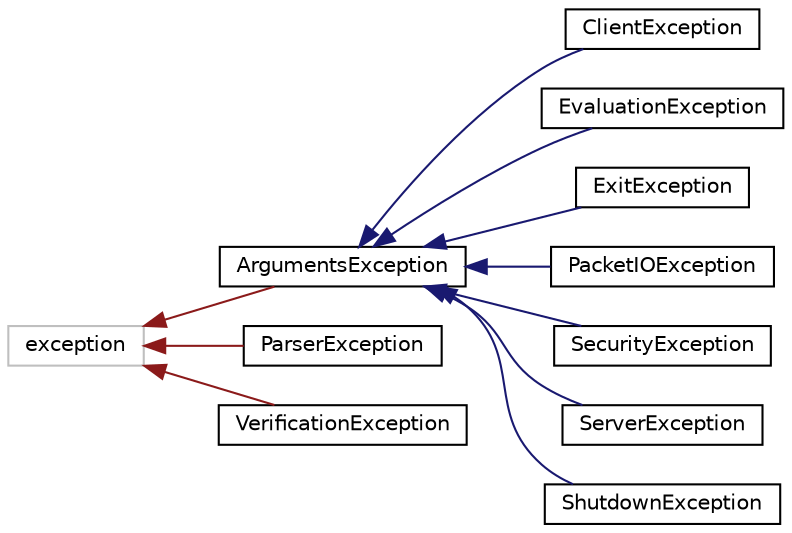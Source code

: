 digraph "Graphical Class Hierarchy"
{
  edge [fontname="Helvetica",fontsize="10",labelfontname="Helvetica",labelfontsize="10"];
  node [fontname="Helvetica",fontsize="10",shape=record];
  rankdir="LR";
  Node1 [label="exception",height=0.2,width=0.4,color="grey75", fillcolor="white", style="filled"];
  Node1 -> Node2 [dir="back",color="firebrick4",fontsize="10",style="solid",fontname="Helvetica"];
  Node2 [label="ArgumentsException",height=0.2,width=0.4,color="black", fillcolor="white", style="filled",URL="$classArgumentsException.html"];
  Node2 -> Node3 [dir="back",color="midnightblue",fontsize="10",style="solid",fontname="Helvetica"];
  Node3 [label="ClientException",height=0.2,width=0.4,color="black", fillcolor="white", style="filled",URL="$classClientException.html"];
  Node2 -> Node4 [dir="back",color="midnightblue",fontsize="10",style="solid",fontname="Helvetica"];
  Node4 [label="EvaluationException",height=0.2,width=0.4,color="black", fillcolor="white", style="filled",URL="$classEvaluationException.html"];
  Node2 -> Node5 [dir="back",color="midnightblue",fontsize="10",style="solid",fontname="Helvetica"];
  Node5 [label="ExitException",height=0.2,width=0.4,color="black", fillcolor="white", style="filled",URL="$classExitException.html"];
  Node2 -> Node6 [dir="back",color="midnightblue",fontsize="10",style="solid",fontname="Helvetica"];
  Node6 [label="PacketIOException",height=0.2,width=0.4,color="black", fillcolor="white", style="filled",URL="$classPacketIOException.html"];
  Node2 -> Node7 [dir="back",color="midnightblue",fontsize="10",style="solid",fontname="Helvetica"];
  Node7 [label="SecurityException",height=0.2,width=0.4,color="black", fillcolor="white", style="filled",URL="$classSecurityException.html"];
  Node2 -> Node8 [dir="back",color="midnightblue",fontsize="10",style="solid",fontname="Helvetica"];
  Node8 [label="ServerException",height=0.2,width=0.4,color="black", fillcolor="white", style="filled",URL="$classServerException.html"];
  Node2 -> Node9 [dir="back",color="midnightblue",fontsize="10",style="solid",fontname="Helvetica"];
  Node9 [label="ShutdownException",height=0.2,width=0.4,color="black", fillcolor="white", style="filled",URL="$classShutdownException.html"];
  Node1 -> Node10 [dir="back",color="firebrick4",fontsize="10",style="solid",fontname="Helvetica"];
  Node10 [label="ParserException",height=0.2,width=0.4,color="black", fillcolor="white", style="filled",URL="$classParserException.html"];
  Node1 -> Node11 [dir="back",color="firebrick4",fontsize="10",style="solid",fontname="Helvetica"];
  Node11 [label="VerificationException",height=0.2,width=0.4,color="black", fillcolor="white", style="filled",URL="$classVerificationException.html"];
}

